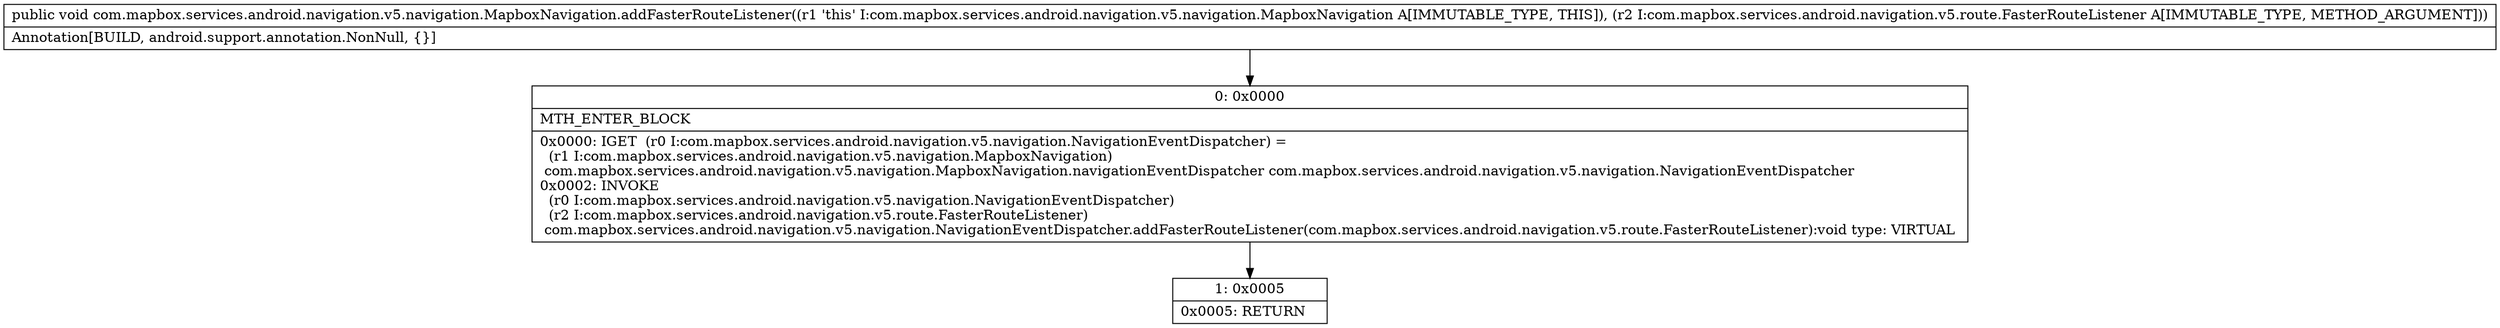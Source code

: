 digraph "CFG forcom.mapbox.services.android.navigation.v5.navigation.MapboxNavigation.addFasterRouteListener(Lcom\/mapbox\/services\/android\/navigation\/v5\/route\/FasterRouteListener;)V" {
Node_0 [shape=record,label="{0\:\ 0x0000|MTH_ENTER_BLOCK\l|0x0000: IGET  (r0 I:com.mapbox.services.android.navigation.v5.navigation.NavigationEventDispatcher) = \l  (r1 I:com.mapbox.services.android.navigation.v5.navigation.MapboxNavigation)\l com.mapbox.services.android.navigation.v5.navigation.MapboxNavigation.navigationEventDispatcher com.mapbox.services.android.navigation.v5.navigation.NavigationEventDispatcher \l0x0002: INVOKE  \l  (r0 I:com.mapbox.services.android.navigation.v5.navigation.NavigationEventDispatcher)\l  (r2 I:com.mapbox.services.android.navigation.v5.route.FasterRouteListener)\l com.mapbox.services.android.navigation.v5.navigation.NavigationEventDispatcher.addFasterRouteListener(com.mapbox.services.android.navigation.v5.route.FasterRouteListener):void type: VIRTUAL \l}"];
Node_1 [shape=record,label="{1\:\ 0x0005|0x0005: RETURN   \l}"];
MethodNode[shape=record,label="{public void com.mapbox.services.android.navigation.v5.navigation.MapboxNavigation.addFasterRouteListener((r1 'this' I:com.mapbox.services.android.navigation.v5.navigation.MapboxNavigation A[IMMUTABLE_TYPE, THIS]), (r2 I:com.mapbox.services.android.navigation.v5.route.FasterRouteListener A[IMMUTABLE_TYPE, METHOD_ARGUMENT]))  | Annotation[BUILD, android.support.annotation.NonNull, \{\}]\l}"];
MethodNode -> Node_0;
Node_0 -> Node_1;
}

